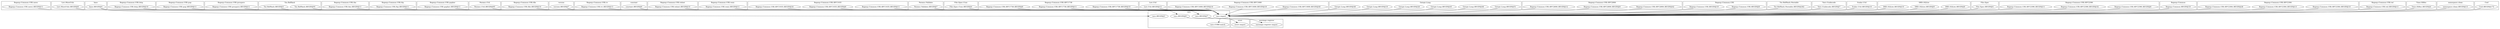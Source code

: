 digraph {
graph [overlap=false]
subgraph cluster_Regexp_Common_URI_news {
	label="Regexp::Common::URI::news";
	"Regexp::Common::URI::news::BEGIN@11";
}
subgraph cluster_List_MoreUtils {
	label="List::MoreUtils";
	"List::MoreUtils::BEGIN@8";
}
subgraph cluster_base {
	label="base";
	"base::BEGIN@4";
}
subgraph cluster_Regexp_Common_URI_http {
	label="Regexp::Common::URI::http";
	"Regexp::Common::URI::http::BEGIN@10";
}
subgraph cluster_vars {
	label="vars";
	"vars::BEGIN@3";
	"vars::BEGIN@8";
	"vars::import";
	"vars::CORE:match";
	"vars::BEGIN@7";
}
subgraph cluster_Regexp_Common_URI_pop {
	label="Regexp::Common::URI::pop";
	"Regexp::Common::URI::pop::BEGIN@11";
}
subgraph cluster_strict {
	label="strict";
	"strict::import";
}
subgraph cluster_Regexp_Common_URI_prospero {
	label="Regexp::Common::URI::prospero";
	"Regexp::Common::URI::prospero::BEGIN@11";
}
subgraph cluster_Tie_RefHash {
	label="Tie::RefHash";
	"Tie::RefHash::BEGIN@91";
	"Tie::RefHash::BEGIN@3";
}
subgraph cluster_Regexp_Common_URI_fax {
	label="Regexp::Common::URI::fax";
	"Regexp::Common::URI::fax::BEGIN@11";
}
subgraph cluster_Regexp_Common_URI_ftp {
	label="Regexp::Common::URI::ftp";
	"Regexp::Common::URI::ftp::BEGIN@11";
}
subgraph cluster_Regexp_Common_URI_gopher {
	label="Regexp::Common::URI::gopher";
	"Regexp::Common::URI::gopher::BEGIN@11";
}
subgraph cluster_Params_Util {
	label="Params::Util";
	"Params::Util::BEGIN@65";
}
subgraph cluster_Regexp_Common_URI_file {
	label="Regexp::Common::URI::file";
	"Regexp::Common::URI::file::BEGIN@10";
}
subgraph cluster_version {
	label="version";
	"version::BEGIN@7";
}
subgraph cluster_Regexp_Common_URI_tv {
	label="Regexp::Common::URI::tv";
	"Regexp::Common::URI::tv::BEGIN@13";
}
subgraph cluster_constant {
	label="constant";
	"constant::BEGIN@6";
}
subgraph cluster_Regexp_Common_URI_telnet {
	label="Regexp::Common::URI::telnet";
	"Regexp::Common::URI::telnet::BEGIN@10";
}
subgraph cluster_Regexp_Common_URI_wais {
	label="Regexp::Common::URI::wais";
	"Regexp::Common::URI::wais::BEGIN@11";
}
subgraph cluster_Regexp_Common_URI_RFC1035 {
	label="Regexp::Common::URI::RFC1035";
	"Regexp::Common::URI::RFC1035::BEGIN@8";
	"Regexp::Common::URI::RFC1035::BEGIN@24";
	"Regexp::Common::URI::RFC1035::BEGIN@11";
}
subgraph cluster_Params_Validate {
	label="Params::Validate";
	"Params::Validate::BEGIN@7";
}
subgraph cluster_File_Spec_Unix {
	label="File::Spec::Unix";
	"File::Spec::Unix::BEGIN@4";
}
subgraph cluster_Regexp_Common_URI_RFC1738 {
	label="Regexp::Common::URI::RFC1738";
	"Regexp::Common::URI::RFC1738::BEGIN@11";
	"Regexp::Common::URI::RFC1738::BEGIN@8";
	"Regexp::Common::URI::RFC1738::BEGIN@33";
}
subgraph cluster_List_Util {
	label="List::Util";
	"List::Util::BEGIN@12";
}
subgraph cluster_Regexp_Common_URI_RFC1808 {
	label="Regexp::Common::URI::RFC1808";
	"Regexp::Common::URI::RFC1808::BEGIN@19";
	"Regexp::Common::URI::RFC1808::BEGIN@16";
	"Regexp::Common::URI::RFC1808::BEGIN@40";
}
subgraph cluster_Getopt_Long {
	label="Getopt::Long";
	"Getopt::Long::BEGIN@19";
	"Getopt::Long::BEGIN@48";
	"Getopt::Long::BEGIN@51";
	"Getopt::Long::BEGIN@46";
	"Getopt::Long::BEGIN@45";
	"Getopt::Long::BEGIN@26";
}
subgraph cluster_Regexp_Common_URI_RFC2806 {
	label="Regexp::Common::URI::RFC2806";
	"Regexp::Common::URI::RFC2806::BEGIN@9";
	"Regexp::Common::URI::RFC2806::BEGIN@12";
	"Regexp::Common::URI::RFC2806::BEGIN@42";
}
subgraph cluster_Regexp_Common_URI {
	label="Regexp::Common::URI";
	"Regexp::Common::URI::BEGIN@9";
	"Regexp::Common::URI::BEGIN@19";
}
subgraph cluster_Tie_RefHash_Nestable {
	label="Tie::RefHash::Nestable";
	"Tie::RefHash::Nestable::BEGIN@262";
}
subgraph cluster_Text_Unidecode {
	label="Text::Unidecode";
	"Text::Unidecode::BEGIN@7";
}
subgraph cluster_Scalar_Util {
	label="Scalar::Util";
	"Scalar::Util::BEGIN@10";
}
subgraph cluster_DBD_SQLite {
	label="DBD::SQLite";
	"DBD::SQLite::BEGIN@9";
	"DBD::SQLite::BEGIN@10";
	"DBD::SQLite::BEGIN@8";
}
subgraph cluster_File_Spec {
	label="File::Spec";
	"File::Spec::BEGIN@4";
}
subgraph cluster_Regexp_Common_URI_RFC2396 {
	label="Regexp::Common::URI::RFC2396";
	"Regexp::Common::URI::RFC2396::BEGIN@32";
	"Regexp::Common::URI::RFC2396::BEGIN@11";
	"Regexp::Common::URI::RFC2396::BEGIN@8";
}
subgraph cluster_Regexp_Common {
	label="Regexp::Common";
	"Regexp::Common::BEGIN@19";
}
subgraph cluster_Regexp_Common_URI_RFC2384 {
	label="Regexp::Common::URI::RFC2384";
	"Regexp::Common::URI::RFC2384::BEGIN@13";
	"Regexp::Common::URI::RFC2384::BEGIN@28";
	"Regexp::Common::URI::RFC2384::BEGIN@10";
}
subgraph cluster_Regexp_Common_URI_tel {
	label="Regexp::Common::URI::tel";
	"Regexp::Common::URI::tel::BEGIN@11";
}
subgraph cluster_Time_HiRes {
	label="Time::HiRes";
	"Time::HiRes::BEGIN@4";
}
subgraph cluster_namespace_clean {
	label="namespace::clean";
	"namespace::clean::BEGIN@13";
}
subgraph cluster_warnings_register {
	label="warnings::register";
	"warnings::register::import";
}
subgraph cluster_Cwd {
	label="Cwd";
	"Cwd::BEGIN@172";
}
"base::BEGIN@4" -> "vars::BEGIN@8";
"base::BEGIN@4" -> "vars::BEGIN@3";
"vars::BEGIN@7" -> "warnings::register::import";
"Regexp::Common::URI::http::BEGIN@10" -> "vars::import";
"Regexp::Common::URI::RFC1808::BEGIN@40" -> "vars::import";
"List::MoreUtils::BEGIN@8" -> "vars::import";
"Regexp::Common::URI::RFC2396::BEGIN@11" -> "vars::import";
"Regexp::Common::URI::RFC2396::BEGIN@8" -> "vars::import";
"namespace::clean::BEGIN@13" -> "vars::import";
"Regexp::Common::URI::news::BEGIN@11" -> "vars::import";
"Regexp::Common::URI::RFC2396::BEGIN@32" -> "vars::import";
"Time::HiRes::BEGIN@4" -> "vars::import";
"Regexp::Common::BEGIN@19" -> "vars::import";
"Getopt::Long::BEGIN@46" -> "vars::import";
"Regexp::Common::URI::tel::BEGIN@11" -> "vars::import";
"Getopt::Long::BEGIN@51" -> "vars::import";
"Regexp::Common::URI::RFC1738::BEGIN@8" -> "vars::import";
"Params::Validate::BEGIN@7" -> "vars::import";
"Regexp::Common::URI::ftp::BEGIN@11" -> "vars::import";
"Regexp::Common::URI::prospero::BEGIN@11" -> "vars::import";
"Regexp::Common::URI::gopher::BEGIN@11" -> "vars::import";
"Tie::RefHash::BEGIN@3" -> "vars::import";
"Regexp::Common::URI::RFC1738::BEGIN@33" -> "vars::import";
"Getopt::Long::BEGIN@48" -> "vars::import";
"Getopt::Long::BEGIN@19" -> "vars::import";
"Regexp::Common::URI::RFC2806::BEGIN@9" -> "vars::import";
"base::BEGIN@4" -> "vars::import";
"Regexp::Common::URI::RFC1035::BEGIN@24" -> "vars::import";
"Regexp::Common::URI::RFC2384::BEGIN@13" -> "vars::import";
"List::Util::BEGIN@12" -> "vars::import";
"Regexp::Common::URI::pop::BEGIN@11" -> "vars::import";
"constant::BEGIN@6" -> "vars::import";
"Getopt::Long::BEGIN@26" -> "vars::import";
"version::BEGIN@7" -> "vars::import";
"DBD::SQLite::BEGIN@9" -> "vars::import";
"Params::Util::BEGIN@65" -> "vars::import";
"DBD::SQLite::BEGIN@10" -> "vars::import";
"Regexp::Common::URI::file::BEGIN@10" -> "vars::import";
"Regexp::Common::URI::RFC1738::BEGIN@11" -> "vars::import";
"Regexp::Common::URI::BEGIN@9" -> "vars::import";
"Cwd::BEGIN@172" -> "vars::import";
"Tie::RefHash::Nestable::BEGIN@262" -> "vars::import";
"Scalar::Util::BEGIN@10" -> "vars::import";
"Regexp::Common::URI::RFC2384::BEGIN@10" -> "vars::import";
"Regexp::Common::URI::RFC1808::BEGIN@19" -> "vars::import";
"Regexp::Common::URI::RFC1808::BEGIN@16" -> "vars::import";
"Regexp::Common::URI::wais::BEGIN@11" -> "vars::import";
"Text::Unidecode::BEGIN@7" -> "vars::import";
"Regexp::Common::URI::RFC2806::BEGIN@12" -> "vars::import";
"Regexp::Common::URI::RFC2806::BEGIN@42" -> "vars::import";
"Regexp::Common::URI::fax::BEGIN@11" -> "vars::import";
"Regexp::Common::URI::tv::BEGIN@13" -> "vars::import";
"Regexp::Common::URI::RFC1035::BEGIN@8" -> "vars::import";
"Regexp::Common::URI::BEGIN@19" -> "vars::import";
"Tie::RefHash::BEGIN@91" -> "vars::import";
"File::Spec::BEGIN@4" -> "vars::import";
"File::Spec::Unix::BEGIN@4" -> "vars::import";
"DBD::SQLite::BEGIN@8" -> "vars::import";
"Regexp::Common::URI::RFC2384::BEGIN@28" -> "vars::import";
"Regexp::Common::URI::telnet::BEGIN@10" -> "vars::import";
"Getopt::Long::BEGIN@45" -> "vars::import";
"Regexp::Common::URI::RFC1035::BEGIN@11" -> "vars::import";
"vars::import" -> "vars::CORE:match";
"vars::BEGIN@8" -> "strict::import";
"base::BEGIN@4" -> "vars::BEGIN@7";
}

